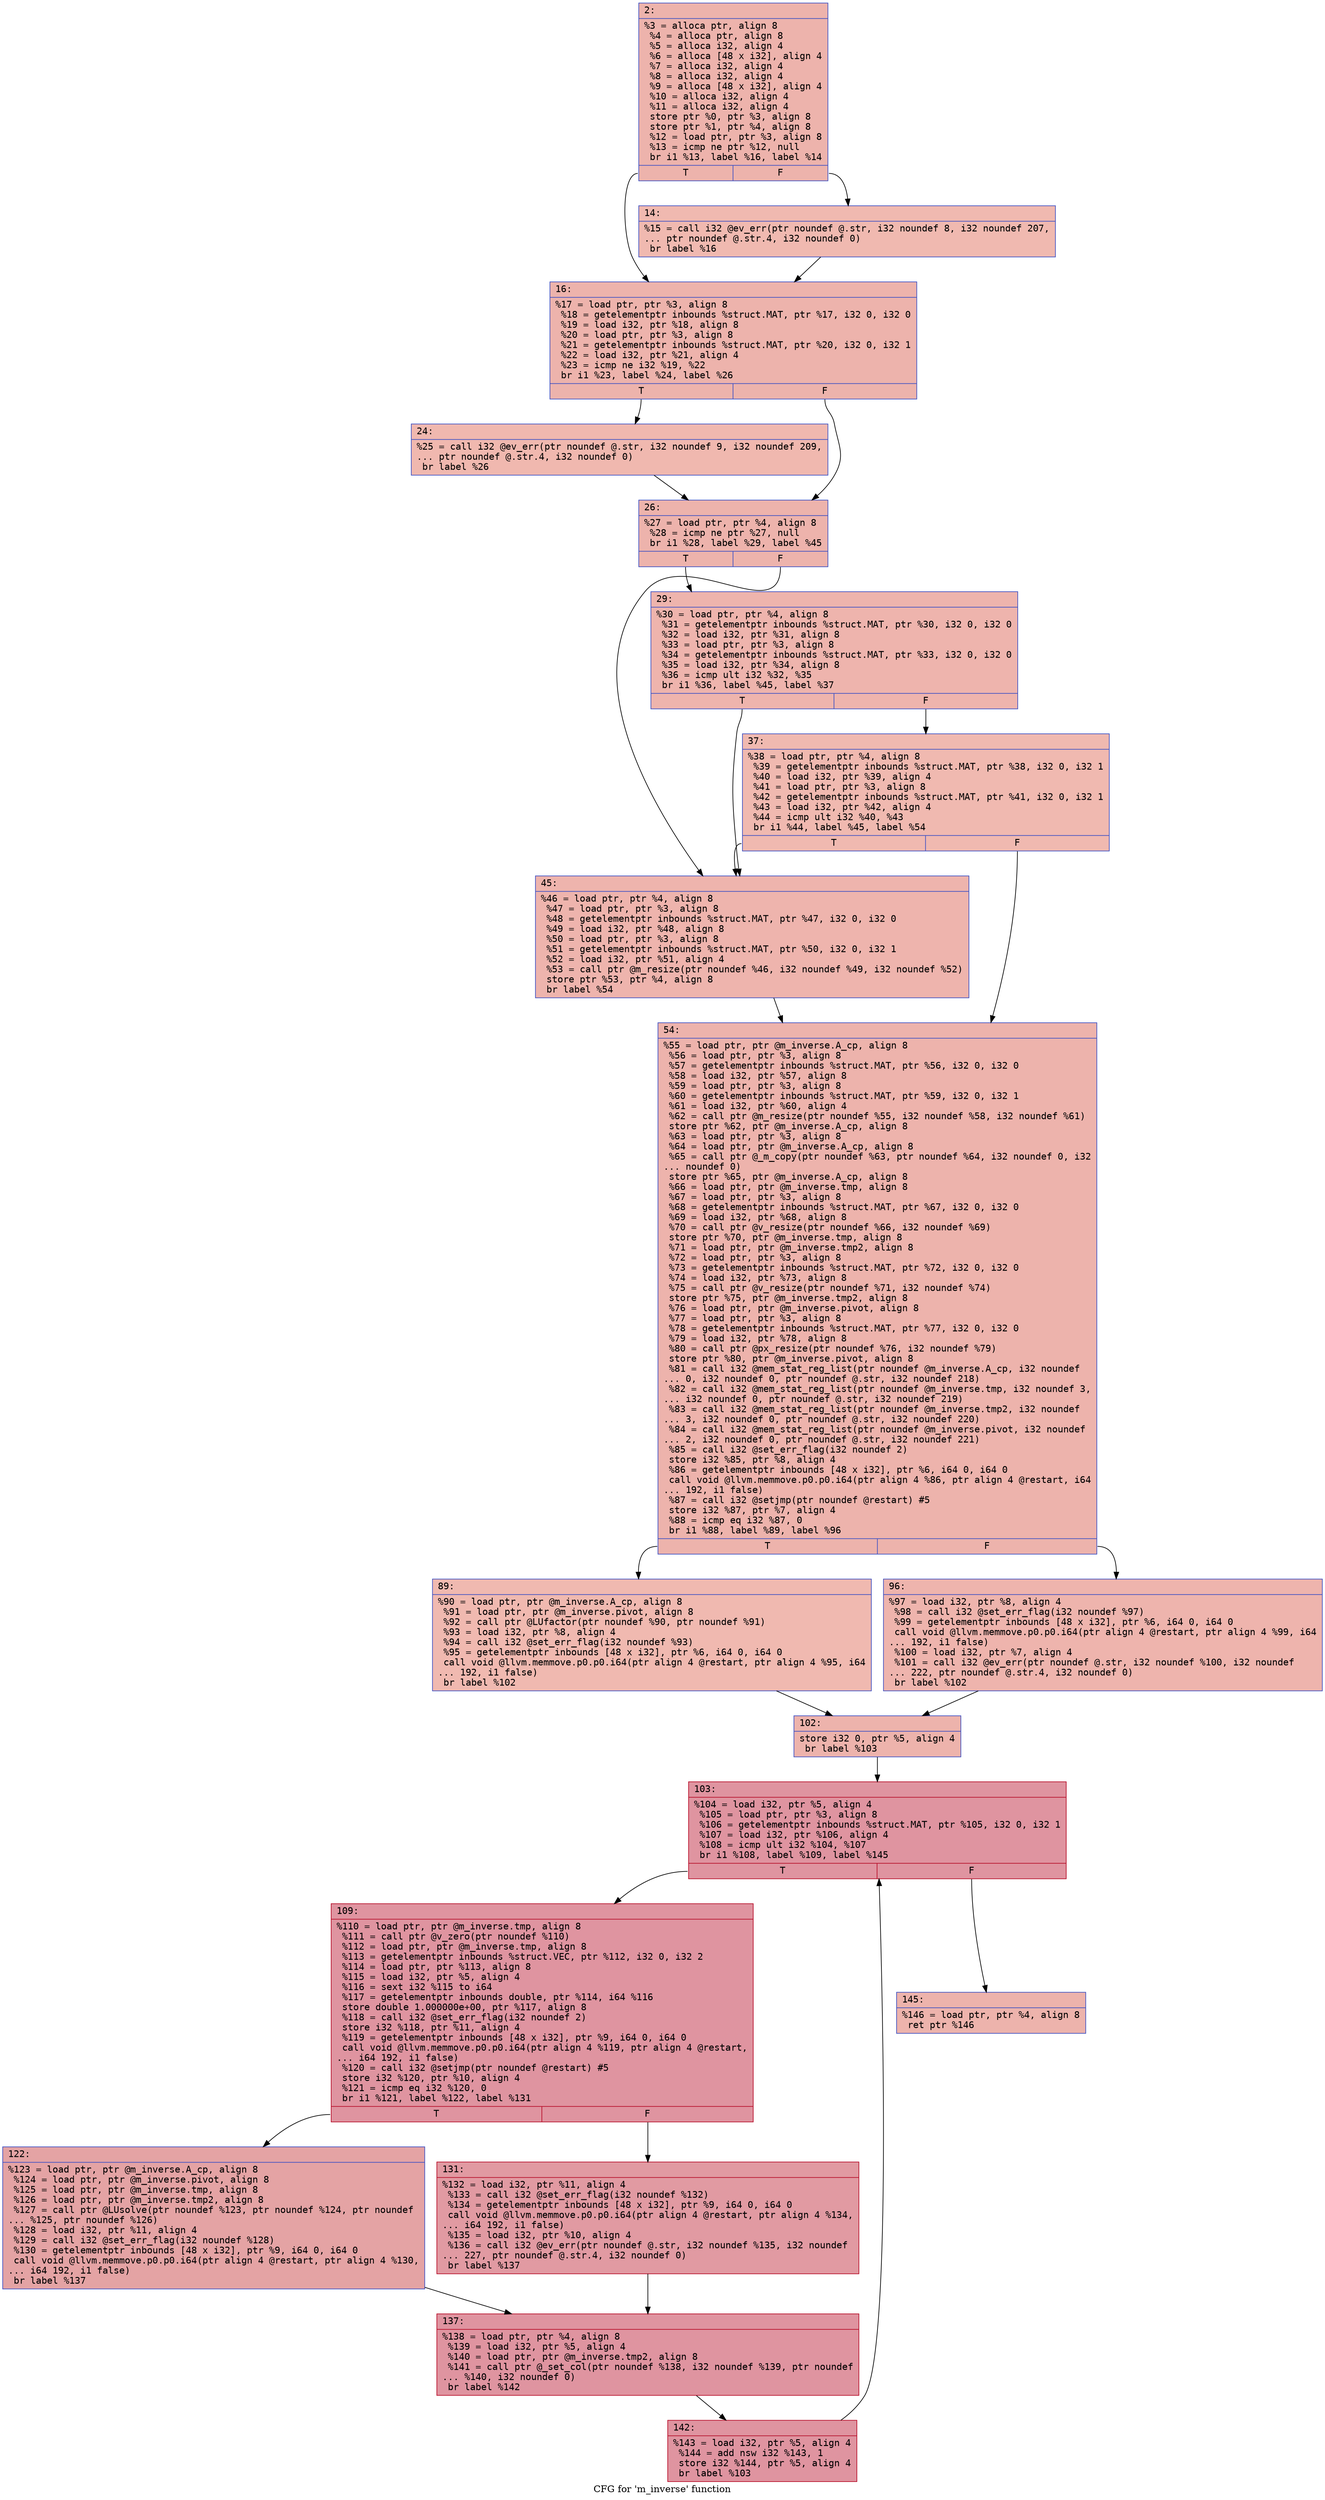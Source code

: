 digraph "CFG for 'm_inverse' function" {
	label="CFG for 'm_inverse' function";

	Node0x6000024035c0 [shape=record,color="#3d50c3ff", style=filled, fillcolor="#d6524470" fontname="Courier",label="{2:\l|  %3 = alloca ptr, align 8\l  %4 = alloca ptr, align 8\l  %5 = alloca i32, align 4\l  %6 = alloca [48 x i32], align 4\l  %7 = alloca i32, align 4\l  %8 = alloca i32, align 4\l  %9 = alloca [48 x i32], align 4\l  %10 = alloca i32, align 4\l  %11 = alloca i32, align 4\l  store ptr %0, ptr %3, align 8\l  store ptr %1, ptr %4, align 8\l  %12 = load ptr, ptr %3, align 8\l  %13 = icmp ne ptr %12, null\l  br i1 %13, label %16, label %14\l|{<s0>T|<s1>F}}"];
	Node0x6000024035c0:s0 -> Node0x600002403660[tooltip="2 -> 16\nProbability 62.50%" ];
	Node0x6000024035c0:s1 -> Node0x600002403610[tooltip="2 -> 14\nProbability 37.50%" ];
	Node0x600002403610 [shape=record,color="#3d50c3ff", style=filled, fillcolor="#de614d70" fontname="Courier",label="{14:\l|  %15 = call i32 @ev_err(ptr noundef @.str, i32 noundef 8, i32 noundef 207,\l... ptr noundef @.str.4, i32 noundef 0)\l  br label %16\l}"];
	Node0x600002403610 -> Node0x600002403660[tooltip="14 -> 16\nProbability 100.00%" ];
	Node0x600002403660 [shape=record,color="#3d50c3ff", style=filled, fillcolor="#d6524470" fontname="Courier",label="{16:\l|  %17 = load ptr, ptr %3, align 8\l  %18 = getelementptr inbounds %struct.MAT, ptr %17, i32 0, i32 0\l  %19 = load i32, ptr %18, align 8\l  %20 = load ptr, ptr %3, align 8\l  %21 = getelementptr inbounds %struct.MAT, ptr %20, i32 0, i32 1\l  %22 = load i32, ptr %21, align 4\l  %23 = icmp ne i32 %19, %22\l  br i1 %23, label %24, label %26\l|{<s0>T|<s1>F}}"];
	Node0x600002403660:s0 -> Node0x6000024036b0[tooltip="16 -> 24\nProbability 50.00%" ];
	Node0x600002403660:s1 -> Node0x600002403700[tooltip="16 -> 26\nProbability 50.00%" ];
	Node0x6000024036b0 [shape=record,color="#3d50c3ff", style=filled, fillcolor="#dc5d4a70" fontname="Courier",label="{24:\l|  %25 = call i32 @ev_err(ptr noundef @.str, i32 noundef 9, i32 noundef 209,\l... ptr noundef @.str.4, i32 noundef 0)\l  br label %26\l}"];
	Node0x6000024036b0 -> Node0x600002403700[tooltip="24 -> 26\nProbability 100.00%" ];
	Node0x600002403700 [shape=record,color="#3d50c3ff", style=filled, fillcolor="#d6524470" fontname="Courier",label="{26:\l|  %27 = load ptr, ptr %4, align 8\l  %28 = icmp ne ptr %27, null\l  br i1 %28, label %29, label %45\l|{<s0>T|<s1>F}}"];
	Node0x600002403700:s0 -> Node0x600002403750[tooltip="26 -> 29\nProbability 62.50%" ];
	Node0x600002403700:s1 -> Node0x6000024037f0[tooltip="26 -> 45\nProbability 37.50%" ];
	Node0x600002403750 [shape=record,color="#3d50c3ff", style=filled, fillcolor="#d8564670" fontname="Courier",label="{29:\l|  %30 = load ptr, ptr %4, align 8\l  %31 = getelementptr inbounds %struct.MAT, ptr %30, i32 0, i32 0\l  %32 = load i32, ptr %31, align 8\l  %33 = load ptr, ptr %3, align 8\l  %34 = getelementptr inbounds %struct.MAT, ptr %33, i32 0, i32 0\l  %35 = load i32, ptr %34, align 8\l  %36 = icmp ult i32 %32, %35\l  br i1 %36, label %45, label %37\l|{<s0>T|<s1>F}}"];
	Node0x600002403750:s0 -> Node0x6000024037f0[tooltip="29 -> 45\nProbability 50.00%" ];
	Node0x600002403750:s1 -> Node0x6000024037a0[tooltip="29 -> 37\nProbability 50.00%" ];
	Node0x6000024037a0 [shape=record,color="#3d50c3ff", style=filled, fillcolor="#de614d70" fontname="Courier",label="{37:\l|  %38 = load ptr, ptr %4, align 8\l  %39 = getelementptr inbounds %struct.MAT, ptr %38, i32 0, i32 1\l  %40 = load i32, ptr %39, align 4\l  %41 = load ptr, ptr %3, align 8\l  %42 = getelementptr inbounds %struct.MAT, ptr %41, i32 0, i32 1\l  %43 = load i32, ptr %42, align 4\l  %44 = icmp ult i32 %40, %43\l  br i1 %44, label %45, label %54\l|{<s0>T|<s1>F}}"];
	Node0x6000024037a0:s0 -> Node0x6000024037f0[tooltip="37 -> 45\nProbability 50.00%" ];
	Node0x6000024037a0:s1 -> Node0x600002403840[tooltip="37 -> 54\nProbability 50.00%" ];
	Node0x6000024037f0 [shape=record,color="#3d50c3ff", style=filled, fillcolor="#d8564670" fontname="Courier",label="{45:\l|  %46 = load ptr, ptr %4, align 8\l  %47 = load ptr, ptr %3, align 8\l  %48 = getelementptr inbounds %struct.MAT, ptr %47, i32 0, i32 0\l  %49 = load i32, ptr %48, align 8\l  %50 = load ptr, ptr %3, align 8\l  %51 = getelementptr inbounds %struct.MAT, ptr %50, i32 0, i32 1\l  %52 = load i32, ptr %51, align 4\l  %53 = call ptr @m_resize(ptr noundef %46, i32 noundef %49, i32 noundef %52)\l  store ptr %53, ptr %4, align 8\l  br label %54\l}"];
	Node0x6000024037f0 -> Node0x600002403840[tooltip="45 -> 54\nProbability 100.00%" ];
	Node0x600002403840 [shape=record,color="#3d50c3ff", style=filled, fillcolor="#d6524470" fontname="Courier",label="{54:\l|  %55 = load ptr, ptr @m_inverse.A_cp, align 8\l  %56 = load ptr, ptr %3, align 8\l  %57 = getelementptr inbounds %struct.MAT, ptr %56, i32 0, i32 0\l  %58 = load i32, ptr %57, align 8\l  %59 = load ptr, ptr %3, align 8\l  %60 = getelementptr inbounds %struct.MAT, ptr %59, i32 0, i32 1\l  %61 = load i32, ptr %60, align 4\l  %62 = call ptr @m_resize(ptr noundef %55, i32 noundef %58, i32 noundef %61)\l  store ptr %62, ptr @m_inverse.A_cp, align 8\l  %63 = load ptr, ptr %3, align 8\l  %64 = load ptr, ptr @m_inverse.A_cp, align 8\l  %65 = call ptr @_m_copy(ptr noundef %63, ptr noundef %64, i32 noundef 0, i32\l... noundef 0)\l  store ptr %65, ptr @m_inverse.A_cp, align 8\l  %66 = load ptr, ptr @m_inverse.tmp, align 8\l  %67 = load ptr, ptr %3, align 8\l  %68 = getelementptr inbounds %struct.MAT, ptr %67, i32 0, i32 0\l  %69 = load i32, ptr %68, align 8\l  %70 = call ptr @v_resize(ptr noundef %66, i32 noundef %69)\l  store ptr %70, ptr @m_inverse.tmp, align 8\l  %71 = load ptr, ptr @m_inverse.tmp2, align 8\l  %72 = load ptr, ptr %3, align 8\l  %73 = getelementptr inbounds %struct.MAT, ptr %72, i32 0, i32 0\l  %74 = load i32, ptr %73, align 8\l  %75 = call ptr @v_resize(ptr noundef %71, i32 noundef %74)\l  store ptr %75, ptr @m_inverse.tmp2, align 8\l  %76 = load ptr, ptr @m_inverse.pivot, align 8\l  %77 = load ptr, ptr %3, align 8\l  %78 = getelementptr inbounds %struct.MAT, ptr %77, i32 0, i32 0\l  %79 = load i32, ptr %78, align 8\l  %80 = call ptr @px_resize(ptr noundef %76, i32 noundef %79)\l  store ptr %80, ptr @m_inverse.pivot, align 8\l  %81 = call i32 @mem_stat_reg_list(ptr noundef @m_inverse.A_cp, i32 noundef\l... 0, i32 noundef 0, ptr noundef @.str, i32 noundef 218)\l  %82 = call i32 @mem_stat_reg_list(ptr noundef @m_inverse.tmp, i32 noundef 3,\l... i32 noundef 0, ptr noundef @.str, i32 noundef 219)\l  %83 = call i32 @mem_stat_reg_list(ptr noundef @m_inverse.tmp2, i32 noundef\l... 3, i32 noundef 0, ptr noundef @.str, i32 noundef 220)\l  %84 = call i32 @mem_stat_reg_list(ptr noundef @m_inverse.pivot, i32 noundef\l... 2, i32 noundef 0, ptr noundef @.str, i32 noundef 221)\l  %85 = call i32 @set_err_flag(i32 noundef 2)\l  store i32 %85, ptr %8, align 4\l  %86 = getelementptr inbounds [48 x i32], ptr %6, i64 0, i64 0\l  call void @llvm.memmove.p0.p0.i64(ptr align 4 %86, ptr align 4 @restart, i64\l... 192, i1 false)\l  %87 = call i32 @setjmp(ptr noundef @restart) #5\l  store i32 %87, ptr %7, align 4\l  %88 = icmp eq i32 %87, 0\l  br i1 %88, label %89, label %96\l|{<s0>T|<s1>F}}"];
	Node0x600002403840:s0 -> Node0x600002403890[tooltip="54 -> 89\nProbability 37.50%" ];
	Node0x600002403840:s1 -> Node0x6000024038e0[tooltip="54 -> 96\nProbability 62.50%" ];
	Node0x600002403890 [shape=record,color="#3d50c3ff", style=filled, fillcolor="#de614d70" fontname="Courier",label="{89:\l|  %90 = load ptr, ptr @m_inverse.A_cp, align 8\l  %91 = load ptr, ptr @m_inverse.pivot, align 8\l  %92 = call ptr @LUfactor(ptr noundef %90, ptr noundef %91)\l  %93 = load i32, ptr %8, align 4\l  %94 = call i32 @set_err_flag(i32 noundef %93)\l  %95 = getelementptr inbounds [48 x i32], ptr %6, i64 0, i64 0\l  call void @llvm.memmove.p0.p0.i64(ptr align 4 @restart, ptr align 4 %95, i64\l... 192, i1 false)\l  br label %102\l}"];
	Node0x600002403890 -> Node0x600002403930[tooltip="89 -> 102\nProbability 100.00%" ];
	Node0x6000024038e0 [shape=record,color="#3d50c3ff", style=filled, fillcolor="#d8564670" fontname="Courier",label="{96:\l|  %97 = load i32, ptr %8, align 4\l  %98 = call i32 @set_err_flag(i32 noundef %97)\l  %99 = getelementptr inbounds [48 x i32], ptr %6, i64 0, i64 0\l  call void @llvm.memmove.p0.p0.i64(ptr align 4 @restart, ptr align 4 %99, i64\l... 192, i1 false)\l  %100 = load i32, ptr %7, align 4\l  %101 = call i32 @ev_err(ptr noundef @.str, i32 noundef %100, i32 noundef\l... 222, ptr noundef @.str.4, i32 noundef 0)\l  br label %102\l}"];
	Node0x6000024038e0 -> Node0x600002403930[tooltip="96 -> 102\nProbability 100.00%" ];
	Node0x600002403930 [shape=record,color="#3d50c3ff", style=filled, fillcolor="#d6524470" fontname="Courier",label="{102:\l|  store i32 0, ptr %5, align 4\l  br label %103\l}"];
	Node0x600002403930 -> Node0x600002403980[tooltip="102 -> 103\nProbability 100.00%" ];
	Node0x600002403980 [shape=record,color="#b70d28ff", style=filled, fillcolor="#b70d2870" fontname="Courier",label="{103:\l|  %104 = load i32, ptr %5, align 4\l  %105 = load ptr, ptr %3, align 8\l  %106 = getelementptr inbounds %struct.MAT, ptr %105, i32 0, i32 1\l  %107 = load i32, ptr %106, align 4\l  %108 = icmp ult i32 %104, %107\l  br i1 %108, label %109, label %145\l|{<s0>T|<s1>F}}"];
	Node0x600002403980:s0 -> Node0x6000024039d0[tooltip="103 -> 109\nProbability 96.88%" ];
	Node0x600002403980:s1 -> Node0x600002403b60[tooltip="103 -> 145\nProbability 3.12%" ];
	Node0x6000024039d0 [shape=record,color="#b70d28ff", style=filled, fillcolor="#b70d2870" fontname="Courier",label="{109:\l|  %110 = load ptr, ptr @m_inverse.tmp, align 8\l  %111 = call ptr @v_zero(ptr noundef %110)\l  %112 = load ptr, ptr @m_inverse.tmp, align 8\l  %113 = getelementptr inbounds %struct.VEC, ptr %112, i32 0, i32 2\l  %114 = load ptr, ptr %113, align 8\l  %115 = load i32, ptr %5, align 4\l  %116 = sext i32 %115 to i64\l  %117 = getelementptr inbounds double, ptr %114, i64 %116\l  store double 1.000000e+00, ptr %117, align 8\l  %118 = call i32 @set_err_flag(i32 noundef 2)\l  store i32 %118, ptr %11, align 4\l  %119 = getelementptr inbounds [48 x i32], ptr %9, i64 0, i64 0\l  call void @llvm.memmove.p0.p0.i64(ptr align 4 %119, ptr align 4 @restart,\l... i64 192, i1 false)\l  %120 = call i32 @setjmp(ptr noundef @restart) #5\l  store i32 %120, ptr %10, align 4\l  %121 = icmp eq i32 %120, 0\l  br i1 %121, label %122, label %131\l|{<s0>T|<s1>F}}"];
	Node0x6000024039d0:s0 -> Node0x600002403a20[tooltip="109 -> 122\nProbability 37.50%" ];
	Node0x6000024039d0:s1 -> Node0x600002403a70[tooltip="109 -> 131\nProbability 62.50%" ];
	Node0x600002403a20 [shape=record,color="#3d50c3ff", style=filled, fillcolor="#c32e3170" fontname="Courier",label="{122:\l|  %123 = load ptr, ptr @m_inverse.A_cp, align 8\l  %124 = load ptr, ptr @m_inverse.pivot, align 8\l  %125 = load ptr, ptr @m_inverse.tmp, align 8\l  %126 = load ptr, ptr @m_inverse.tmp2, align 8\l  %127 = call ptr @LUsolve(ptr noundef %123, ptr noundef %124, ptr noundef\l... %125, ptr noundef %126)\l  %128 = load i32, ptr %11, align 4\l  %129 = call i32 @set_err_flag(i32 noundef %128)\l  %130 = getelementptr inbounds [48 x i32], ptr %9, i64 0, i64 0\l  call void @llvm.memmove.p0.p0.i64(ptr align 4 @restart, ptr align 4 %130,\l... i64 192, i1 false)\l  br label %137\l}"];
	Node0x600002403a20 -> Node0x600002403ac0[tooltip="122 -> 137\nProbability 100.00%" ];
	Node0x600002403a70 [shape=record,color="#b70d28ff", style=filled, fillcolor="#bb1b2c70" fontname="Courier",label="{131:\l|  %132 = load i32, ptr %11, align 4\l  %133 = call i32 @set_err_flag(i32 noundef %132)\l  %134 = getelementptr inbounds [48 x i32], ptr %9, i64 0, i64 0\l  call void @llvm.memmove.p0.p0.i64(ptr align 4 @restart, ptr align 4 %134,\l... i64 192, i1 false)\l  %135 = load i32, ptr %10, align 4\l  %136 = call i32 @ev_err(ptr noundef @.str, i32 noundef %135, i32 noundef\l... 227, ptr noundef @.str.4, i32 noundef 0)\l  br label %137\l}"];
	Node0x600002403a70 -> Node0x600002403ac0[tooltip="131 -> 137\nProbability 100.00%" ];
	Node0x600002403ac0 [shape=record,color="#b70d28ff", style=filled, fillcolor="#b70d2870" fontname="Courier",label="{137:\l|  %138 = load ptr, ptr %4, align 8\l  %139 = load i32, ptr %5, align 4\l  %140 = load ptr, ptr @m_inverse.tmp2, align 8\l  %141 = call ptr @_set_col(ptr noundef %138, i32 noundef %139, ptr noundef\l... %140, i32 noundef 0)\l  br label %142\l}"];
	Node0x600002403ac0 -> Node0x600002403b10[tooltip="137 -> 142\nProbability 100.00%" ];
	Node0x600002403b10 [shape=record,color="#b70d28ff", style=filled, fillcolor="#b70d2870" fontname="Courier",label="{142:\l|  %143 = load i32, ptr %5, align 4\l  %144 = add nsw i32 %143, 1\l  store i32 %144, ptr %5, align 4\l  br label %103\l}"];
	Node0x600002403b10 -> Node0x600002403980[tooltip="142 -> 103\nProbability 100.00%" ];
	Node0x600002403b60 [shape=record,color="#3d50c3ff", style=filled, fillcolor="#d6524470" fontname="Courier",label="{145:\l|  %146 = load ptr, ptr %4, align 8\l  ret ptr %146\l}"];
}
